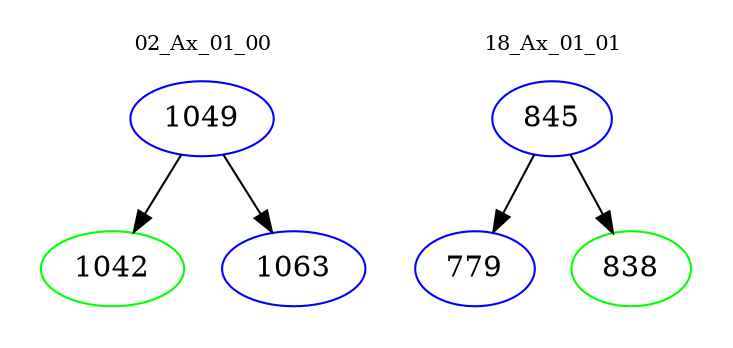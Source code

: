 digraph{
subgraph cluster_0 {
color = white
label = "02_Ax_01_00";
fontsize=10;
T0_1049 [label="1049", color="blue"]
T0_1049 -> T0_1042 [color="black"]
T0_1042 [label="1042", color="green"]
T0_1049 -> T0_1063 [color="black"]
T0_1063 [label="1063", color="blue"]
}
subgraph cluster_1 {
color = white
label = "18_Ax_01_01";
fontsize=10;
T1_845 [label="845", color="blue"]
T1_845 -> T1_779 [color="black"]
T1_779 [label="779", color="blue"]
T1_845 -> T1_838 [color="black"]
T1_838 [label="838", color="green"]
}
}
